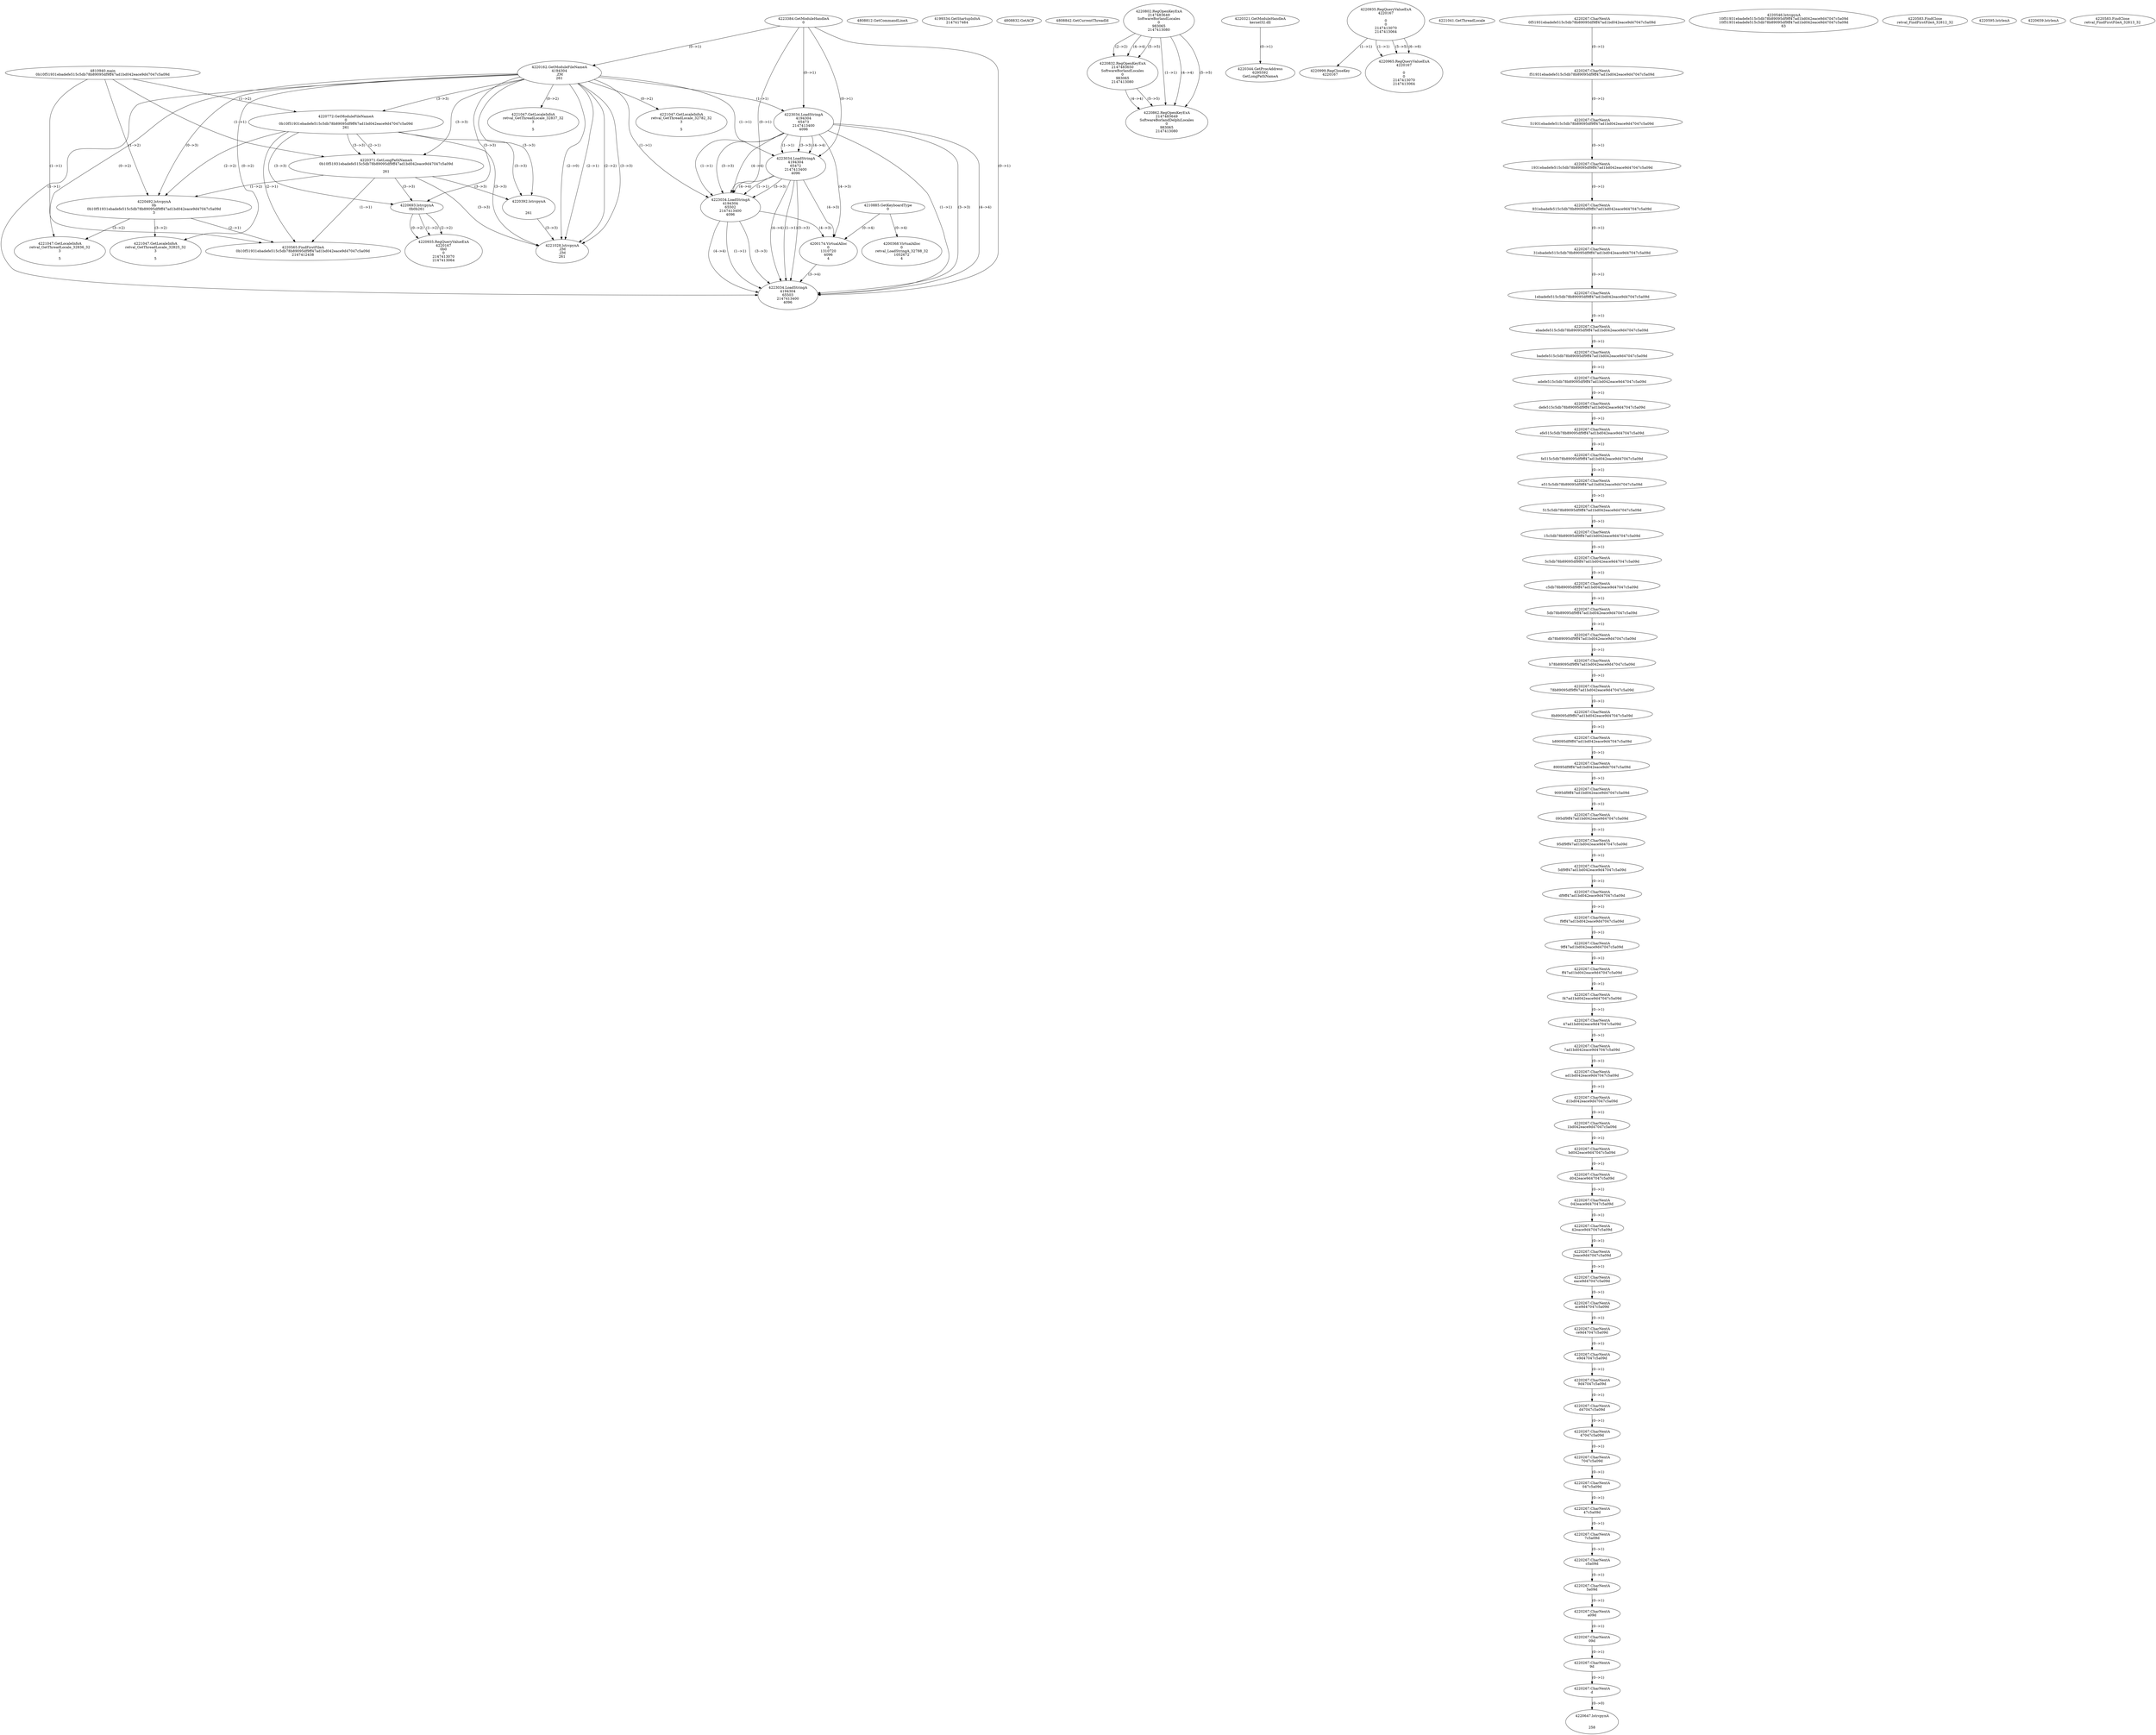 // Global SCDG with merge call
digraph {
	0 [label="4810940.main
0b10f51931ebadefe515c5db78b89095df9ff47ad1bd042eace9d47047c5a09d"]
	1 [label="4223384.GetModuleHandleA
0"]
	2 [label="4210885.GetKeyboardType
0"]
	3 [label="4808812.GetCommandLineA
"]
	4 [label="4199334.GetStartupInfoA
2147417464"]
	5 [label="4808832.GetACP
"]
	6 [label="4808842.GetCurrentThreadId
"]
	7 [label="4220162.GetModuleFileNameA
4194304
.ZM
261"]
	1 -> 7 [label="(0-->1)"]
	8 [label="4220772.GetModuleFileNameA
0
0b10f51931ebadefe515c5db78b89095df9ff47ad1bd042eace9d47047c5a09d
261"]
	0 -> 8 [label="(1-->2)"]
	7 -> 8 [label="(3-->3)"]
	9 [label="4220802.RegOpenKeyExA
2147483649
Software\Borland\Locales
0
983065
2147413080"]
	10 [label="4220321.GetModuleHandleA
kernel32.dll"]
	11 [label="4220344.GetProcAddress
6295592
GetLongPathNameA"]
	10 -> 11 [label="(0-->1)"]
	12 [label="4220371.GetLongPathNameA
0b10f51931ebadefe515c5db78b89095df9ff47ad1bd042eace9d47047c5a09d

261"]
	0 -> 12 [label="(1-->1)"]
	8 -> 12 [label="(2-->1)"]
	7 -> 12 [label="(3-->3)"]
	8 -> 12 [label="(3-->3)"]
	13 [label="4220392.lstrcpynA


261"]
	7 -> 13 [label="(3-->3)"]
	8 -> 13 [label="(3-->3)"]
	12 -> 13 [label="(3-->3)"]
	14 [label="4220935.RegQueryValueExA
4220167

0
0
2147413070
2147413064"]
	15 [label="4220999.RegCloseKey
4220167"]
	14 -> 15 [label="(1-->1)"]
	16 [label="4221028.lstrcpynA
.ZM
.ZM
261"]
	7 -> 16 [label="(2-->1)"]
	7 -> 16 [label="(2-->2)"]
	7 -> 16 [label="(3-->3)"]
	8 -> 16 [label="(3-->3)"]
	12 -> 16 [label="(3-->3)"]
	13 -> 16 [label="(3-->3)"]
	7 -> 16 [label="(2-->0)"]
	17 [label="4221041.GetThreadLocale
"]
	18 [label="4221047.GetLocaleInfoA
retval_GetThreadLocale_32782_32
3

5"]
	7 -> 18 [label="(0-->2)"]
	19 [label="4223034.LoadStringA
4194304
65473
2147413400
4096"]
	1 -> 19 [label="(0-->1)"]
	7 -> 19 [label="(1-->1)"]
	20 [label="4200368.VirtualAlloc
0
retval_LoadStringA_32788_32
1052672
4"]
	2 -> 20 [label="(0-->4)"]
	21 [label="4223034.LoadStringA
4194304
65472
2147413400
4096"]
	1 -> 21 [label="(0-->1)"]
	7 -> 21 [label="(1-->1)"]
	19 -> 21 [label="(1-->1)"]
	19 -> 21 [label="(3-->3)"]
	19 -> 21 [label="(4-->4)"]
	22 [label="4223034.LoadStringA
4194304
65502
2147413400
4096"]
	1 -> 22 [label="(0-->1)"]
	7 -> 22 [label="(1-->1)"]
	19 -> 22 [label="(1-->1)"]
	21 -> 22 [label="(1-->1)"]
	19 -> 22 [label="(3-->3)"]
	21 -> 22 [label="(3-->3)"]
	19 -> 22 [label="(4-->4)"]
	21 -> 22 [label="(4-->4)"]
	23 [label="4200174.VirtualAlloc
0
1310720
4096
4"]
	19 -> 23 [label="(4-->3)"]
	21 -> 23 [label="(4-->3)"]
	22 -> 23 [label="(4-->3)"]
	2 -> 23 [label="(0-->4)"]
	24 [label="4223034.LoadStringA
4194304
65503
2147413400
4096"]
	1 -> 24 [label="(0-->1)"]
	7 -> 24 [label="(1-->1)"]
	19 -> 24 [label="(1-->1)"]
	21 -> 24 [label="(1-->1)"]
	22 -> 24 [label="(1-->1)"]
	19 -> 24 [label="(3-->3)"]
	21 -> 24 [label="(3-->3)"]
	22 -> 24 [label="(3-->3)"]
	19 -> 24 [label="(4-->4)"]
	21 -> 24 [label="(4-->4)"]
	22 -> 24 [label="(4-->4)"]
	23 -> 24 [label="(3-->4)"]
	25 [label="4220832.RegOpenKeyExA
2147483650
Software\Borland\Locales
0
983065
2147413080"]
	9 -> 25 [label="(2-->2)"]
	9 -> 25 [label="(4-->4)"]
	9 -> 25 [label="(5-->5)"]
	26 [label="4220862.RegOpenKeyExA
2147483649
Software\Borland\Delphi\Locales
0
983065
2147413080"]
	9 -> 26 [label="(1-->1)"]
	9 -> 26 [label="(4-->4)"]
	25 -> 26 [label="(4-->4)"]
	9 -> 26 [label="(5-->5)"]
	25 -> 26 [label="(5-->5)"]
	27 [label="4220492.lstrcpynA
0b
0b10f51931ebadefe515c5db78b89095df9ff47ad1bd042eace9d47047c5a09d
3"]
	0 -> 27 [label="(1-->2)"]
	8 -> 27 [label="(2-->2)"]
	12 -> 27 [label="(1-->2)"]
	7 -> 27 [label="(0-->3)"]
	28 [label="4220267.CharNextA
0f51931ebadefe515c5db78b89095df9ff47ad1bd042eace9d47047c5a09d"]
	29 [label="4220267.CharNextA
f51931ebadefe515c5db78b89095df9ff47ad1bd042eace9d47047c5a09d"]
	28 -> 29 [label="(0-->1)"]
	30 [label="4220267.CharNextA
51931ebadefe515c5db78b89095df9ff47ad1bd042eace9d47047c5a09d"]
	29 -> 30 [label="(0-->1)"]
	31 [label="4220267.CharNextA
1931ebadefe515c5db78b89095df9ff47ad1bd042eace9d47047c5a09d"]
	30 -> 31 [label="(0-->1)"]
	32 [label="4220267.CharNextA
931ebadefe515c5db78b89095df9ff47ad1bd042eace9d47047c5a09d"]
	31 -> 32 [label="(0-->1)"]
	33 [label="4220267.CharNextA
31ebadefe515c5db78b89095df9ff47ad1bd042eace9d47047c5a09d"]
	32 -> 33 [label="(0-->1)"]
	34 [label="4220267.CharNextA
1ebadefe515c5db78b89095df9ff47ad1bd042eace9d47047c5a09d"]
	33 -> 34 [label="(0-->1)"]
	35 [label="4220267.CharNextA
ebadefe515c5db78b89095df9ff47ad1bd042eace9d47047c5a09d"]
	34 -> 35 [label="(0-->1)"]
	36 [label="4220267.CharNextA
badefe515c5db78b89095df9ff47ad1bd042eace9d47047c5a09d"]
	35 -> 36 [label="(0-->1)"]
	37 [label="4220267.CharNextA
adefe515c5db78b89095df9ff47ad1bd042eace9d47047c5a09d"]
	36 -> 37 [label="(0-->1)"]
	38 [label="4220267.CharNextA
defe515c5db78b89095df9ff47ad1bd042eace9d47047c5a09d"]
	37 -> 38 [label="(0-->1)"]
	39 [label="4220267.CharNextA
efe515c5db78b89095df9ff47ad1bd042eace9d47047c5a09d"]
	38 -> 39 [label="(0-->1)"]
	40 [label="4220267.CharNextA
fe515c5db78b89095df9ff47ad1bd042eace9d47047c5a09d"]
	39 -> 40 [label="(0-->1)"]
	41 [label="4220267.CharNextA
e515c5db78b89095df9ff47ad1bd042eace9d47047c5a09d"]
	40 -> 41 [label="(0-->1)"]
	42 [label="4220267.CharNextA
515c5db78b89095df9ff47ad1bd042eace9d47047c5a09d"]
	41 -> 42 [label="(0-->1)"]
	43 [label="4220267.CharNextA
15c5db78b89095df9ff47ad1bd042eace9d47047c5a09d"]
	42 -> 43 [label="(0-->1)"]
	44 [label="4220267.CharNextA
5c5db78b89095df9ff47ad1bd042eace9d47047c5a09d"]
	43 -> 44 [label="(0-->1)"]
	45 [label="4220267.CharNextA
c5db78b89095df9ff47ad1bd042eace9d47047c5a09d"]
	44 -> 45 [label="(0-->1)"]
	46 [label="4220267.CharNextA
5db78b89095df9ff47ad1bd042eace9d47047c5a09d"]
	45 -> 46 [label="(0-->1)"]
	47 [label="4220267.CharNextA
db78b89095df9ff47ad1bd042eace9d47047c5a09d"]
	46 -> 47 [label="(0-->1)"]
	48 [label="4220267.CharNextA
b78b89095df9ff47ad1bd042eace9d47047c5a09d"]
	47 -> 48 [label="(0-->1)"]
	49 [label="4220267.CharNextA
78b89095df9ff47ad1bd042eace9d47047c5a09d"]
	48 -> 49 [label="(0-->1)"]
	50 [label="4220267.CharNextA
8b89095df9ff47ad1bd042eace9d47047c5a09d"]
	49 -> 50 [label="(0-->1)"]
	51 [label="4220267.CharNextA
b89095df9ff47ad1bd042eace9d47047c5a09d"]
	50 -> 51 [label="(0-->1)"]
	52 [label="4220267.CharNextA
89095df9ff47ad1bd042eace9d47047c5a09d"]
	51 -> 52 [label="(0-->1)"]
	53 [label="4220267.CharNextA
9095df9ff47ad1bd042eace9d47047c5a09d"]
	52 -> 53 [label="(0-->1)"]
	54 [label="4220267.CharNextA
095df9ff47ad1bd042eace9d47047c5a09d"]
	53 -> 54 [label="(0-->1)"]
	55 [label="4220267.CharNextA
95df9ff47ad1bd042eace9d47047c5a09d"]
	54 -> 55 [label="(0-->1)"]
	56 [label="4220267.CharNextA
5df9ff47ad1bd042eace9d47047c5a09d"]
	55 -> 56 [label="(0-->1)"]
	57 [label="4220267.CharNextA
df9ff47ad1bd042eace9d47047c5a09d"]
	56 -> 57 [label="(0-->1)"]
	58 [label="4220267.CharNextA
f9ff47ad1bd042eace9d47047c5a09d"]
	57 -> 58 [label="(0-->1)"]
	59 [label="4220267.CharNextA
9ff47ad1bd042eace9d47047c5a09d"]
	58 -> 59 [label="(0-->1)"]
	60 [label="4220267.CharNextA
ff47ad1bd042eace9d47047c5a09d"]
	59 -> 60 [label="(0-->1)"]
	61 [label="4220267.CharNextA
f47ad1bd042eace9d47047c5a09d"]
	60 -> 61 [label="(0-->1)"]
	62 [label="4220267.CharNextA
47ad1bd042eace9d47047c5a09d"]
	61 -> 62 [label="(0-->1)"]
	63 [label="4220267.CharNextA
7ad1bd042eace9d47047c5a09d"]
	62 -> 63 [label="(0-->1)"]
	64 [label="4220267.CharNextA
ad1bd042eace9d47047c5a09d"]
	63 -> 64 [label="(0-->1)"]
	65 [label="4220267.CharNextA
d1bd042eace9d47047c5a09d"]
	64 -> 65 [label="(0-->1)"]
	66 [label="4220267.CharNextA
1bd042eace9d47047c5a09d"]
	65 -> 66 [label="(0-->1)"]
	67 [label="4220267.CharNextA
bd042eace9d47047c5a09d"]
	66 -> 67 [label="(0-->1)"]
	68 [label="4220267.CharNextA
d042eace9d47047c5a09d"]
	67 -> 68 [label="(0-->1)"]
	69 [label="4220267.CharNextA
042eace9d47047c5a09d"]
	68 -> 69 [label="(0-->1)"]
	70 [label="4220267.CharNextA
42eace9d47047c5a09d"]
	69 -> 70 [label="(0-->1)"]
	71 [label="4220267.CharNextA
2eace9d47047c5a09d"]
	70 -> 71 [label="(0-->1)"]
	72 [label="4220267.CharNextA
eace9d47047c5a09d"]
	71 -> 72 [label="(0-->1)"]
	73 [label="4220267.CharNextA
ace9d47047c5a09d"]
	72 -> 73 [label="(0-->1)"]
	74 [label="4220267.CharNextA
ce9d47047c5a09d"]
	73 -> 74 [label="(0-->1)"]
	75 [label="4220267.CharNextA
e9d47047c5a09d"]
	74 -> 75 [label="(0-->1)"]
	76 [label="4220267.CharNextA
9d47047c5a09d"]
	75 -> 76 [label="(0-->1)"]
	77 [label="4220267.CharNextA
d47047c5a09d"]
	76 -> 77 [label="(0-->1)"]
	78 [label="4220267.CharNextA
47047c5a09d"]
	77 -> 78 [label="(0-->1)"]
	79 [label="4220267.CharNextA
7047c5a09d"]
	78 -> 79 [label="(0-->1)"]
	80 [label="4220267.CharNextA
047c5a09d"]
	79 -> 80 [label="(0-->1)"]
	81 [label="4220267.CharNextA
47c5a09d"]
	80 -> 81 [label="(0-->1)"]
	82 [label="4220267.CharNextA
7c5a09d"]
	81 -> 82 [label="(0-->1)"]
	83 [label="4220267.CharNextA
c5a09d"]
	82 -> 83 [label="(0-->1)"]
	84 [label="4220267.CharNextA
5a09d"]
	83 -> 84 [label="(0-->1)"]
	85 [label="4220267.CharNextA
a09d"]
	84 -> 85 [label="(0-->1)"]
	86 [label="4220267.CharNextA
09d"]
	85 -> 86 [label="(0-->1)"]
	87 [label="4220267.CharNextA
9d"]
	86 -> 87 [label="(0-->1)"]
	88 [label="4220267.CharNextA
d"]
	87 -> 88 [label="(0-->1)"]
	89 [label="4220546.lstrcpynA
10f51931ebadefe515c5db78b89095df9ff47ad1bd042eace9d47047c5a09d
10f51931ebadefe515c5db78b89095df9ff47ad1bd042eace9d47047c5a09d
63"]
	90 [label="4220565.FindFirstFileA
0b10f51931ebadefe515c5db78b89095df9ff47ad1bd042eace9d47047c5a09d
2147412438"]
	0 -> 90 [label="(1-->1)"]
	8 -> 90 [label="(2-->1)"]
	12 -> 90 [label="(1-->1)"]
	27 -> 90 [label="(2-->1)"]
	91 [label="4220583.FindClose
retval_FindFirstFileA_32812_32"]
	92 [label="4220595.lstrlenA
"]
	93 [label="4220647.lstrcpynA


258"]
	88 -> 93 [label="(0-->0)"]
	94 [label="4220659.lstrlenA
"]
	95 [label="4220693.lstrcpynA
0b\
0b\
261"]
	7 -> 95 [label="(3-->3)"]
	8 -> 95 [label="(3-->3)"]
	12 -> 95 [label="(3-->3)"]
	96 [label="4220935.RegQueryValueExA
4220167
0b\
0
0
2147413070
2147413064"]
	95 -> 96 [label="(1-->2)"]
	95 -> 96 [label="(2-->2)"]
	95 -> 96 [label="(0-->2)"]
	97 [label="4221047.GetLocaleInfoA
retval_GetThreadLocale_32825_32
3

5"]
	7 -> 97 [label="(0-->2)"]
	27 -> 97 [label="(3-->2)"]
	98 [label="4220583.FindClose
retval_FindFirstFileA_32813_32"]
	99 [label="4221047.GetLocaleInfoA
retval_GetThreadLocale_32836_32
3

5"]
	7 -> 99 [label="(0-->2)"]
	27 -> 99 [label="(3-->2)"]
	100 [label="4220965.RegQueryValueExA
4220167

0
0
2147413070
2147413064"]
	14 -> 100 [label="(1-->1)"]
	14 -> 100 [label="(5-->5)"]
	14 -> 100 [label="(6-->6)"]
	101 [label="4221047.GetLocaleInfoA
retval_GetThreadLocale_32837_32
3

5"]
	7 -> 101 [label="(0-->2)"]
}
